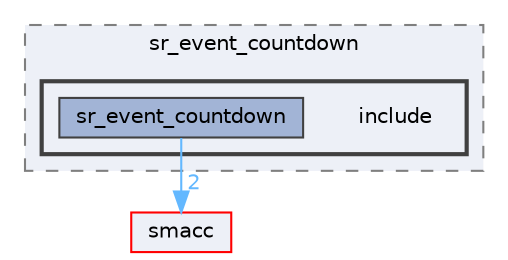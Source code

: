 digraph "smacc_state_reactor_library/sr_event_countdown/include"
{
 // LATEX_PDF_SIZE
  bgcolor="transparent";
  edge [fontname=Helvetica,fontsize=10,labelfontname=Helvetica,labelfontsize=10];
  node [fontname=Helvetica,fontsize=10,shape=box,height=0.2,width=0.4];
  compound=true
  subgraph clusterdir_8682db8582c37e75412c1012bd123e49 {
    graph [ bgcolor="#edf0f7", pencolor="grey50", label="sr_event_countdown", fontname=Helvetica,fontsize=10 style="filled,dashed", URL="dir_8682db8582c37e75412c1012bd123e49.html",tooltip=""]
  subgraph clusterdir_7ba2444b471081265a0484f1cac4f1b4 {
    graph [ bgcolor="#edf0f7", pencolor="grey25", label="", fontname=Helvetica,fontsize=10 style="filled,bold", URL="dir_7ba2444b471081265a0484f1cac4f1b4.html",tooltip=""]
    dir_7ba2444b471081265a0484f1cac4f1b4 [shape=plaintext, label="include"];
  dir_fca05c7cac2b43800ff0e36943fce067 [label="sr_event_countdown", fillcolor="#a2b4d6", color="grey25", style="filled", URL="dir_fca05c7cac2b43800ff0e36943fce067.html",tooltip=""];
  }
  }
  dir_6e3e4532ae0db906acb0c92fce514b9e [label="smacc", fillcolor="#edf0f7", color="red", style="filled", URL="dir_6e3e4532ae0db906acb0c92fce514b9e.html",tooltip=""];
  dir_fca05c7cac2b43800ff0e36943fce067->dir_6e3e4532ae0db906acb0c92fce514b9e [headlabel="2", labeldistance=1.5 headhref="dir_000106_000090.html" color="steelblue1" fontcolor="steelblue1"];
}

